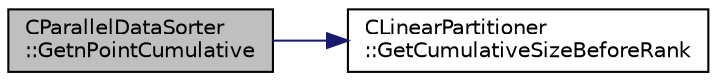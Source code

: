 digraph "CParallelDataSorter::GetnPointCumulative"
{
 // LATEX_PDF_SIZE
  edge [fontname="Helvetica",fontsize="10",labelfontname="Helvetica",labelfontsize="10"];
  node [fontname="Helvetica",fontsize="10",shape=record];
  rankdir="LR";
  Node1 [label="CParallelDataSorter\l::GetnPointCumulative",height=0.2,width=0.4,color="black", fillcolor="grey75", style="filled", fontcolor="black",tooltip="Get the cumulated number of points \\input rank - the processor rank."];
  Node1 -> Node2 [color="midnightblue",fontsize="10",style="solid",fontname="Helvetica"];
  Node2 [label="CLinearPartitioner\l::GetCumulativeSizeBeforeRank",height=0.2,width=0.4,color="black", fillcolor="white", style="filled",URL="$classCLinearPartitioner.html#a08169579b19c212137ac8e4909dafb31",tooltip="Get the cumulative size of all linear partitions before the current rank."];
}
